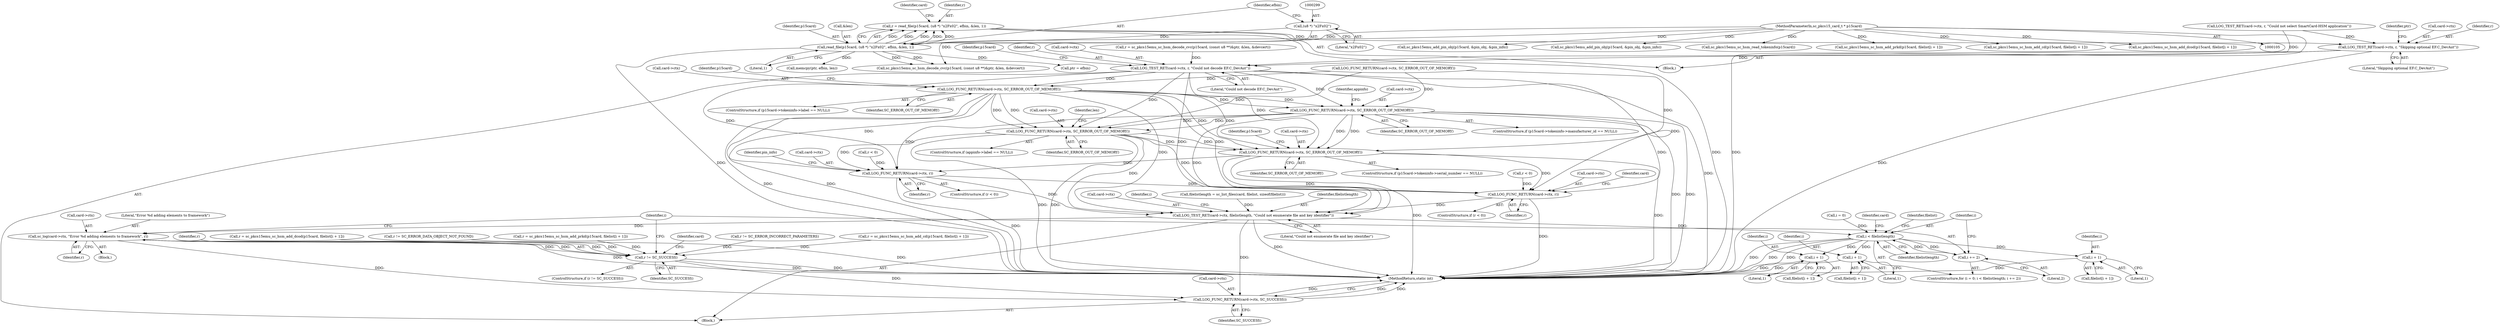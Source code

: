 digraph "0_OpenSC_360e95d45ac4123255a4c796db96337f332160ad#diff-d643a0fa169471dbf2912f4866dc49c5_6@API" {
"1000294" [label="(Call,r = read_file(p15card, (u8 *) \"\x2F\x02\", efbin, &len, 1))"];
"1000296" [label="(Call,read_file(p15card, (u8 *) \"\x2F\x02\", efbin, &len, 1))"];
"1000106" [label="(MethodParameterIn,sc_pkcs15_card_t * p15card)"];
"1000298" [label="(Call,(u8 *) \"\x2F\x02\")"];
"1000305" [label="(Call,LOG_TEST_RET(card->ctx, r, \"Skipping optional EF.C_DevAut\"))"];
"1000356" [label="(Call,LOG_TEST_RET(card->ctx, r, \"Could not decode EF.C_DevAut\"))"];
"1000416" [label="(Call,LOG_FUNC_RETURN(card->ctx, SC_ERROR_OUT_OF_MEMORY))"];
"1000504" [label="(Call,LOG_FUNC_RETURN(card->ctx, SC_ERROR_OUT_OF_MEMORY))"];
"1000525" [label="(Call,LOG_FUNC_RETURN(card->ctx, SC_ERROR_OUT_OF_MEMORY))"];
"1000566" [label="(Call,LOG_FUNC_RETURN(card->ctx, SC_ERROR_OUT_OF_MEMORY))"];
"1000762" [label="(Call,LOG_FUNC_RETURN(card->ctx, r))"];
"1000912" [label="(Call,LOG_FUNC_RETURN(card->ctx, r))"];
"1001016" [label="(Call,LOG_TEST_RET(card->ctx, filelistlength, \"Could not enumerate file and key identifier\"))"];
"1001026" [label="(Call,i < filelistlength)"];
"1001029" [label="(Call,i += 2)"];
"1001045" [label="(Call,i + 1)"];
"1001056" [label="(Call,i + 1)"];
"1001067" [label="(Call,i + 1)"];
"1001076" [label="(Call,sc_log(card->ctx, \"Error %d adding elements to framework\", r))"];
"1001072" [label="(Call,r != SC_SUCCESS)"];
"1001082" [label="(Call,LOG_FUNC_RETURN(card->ctx, SC_SUCCESS))"];
"1001017" [label="(Call,card->ctx)"];
"1001054" [label="(Call,filelist[i + 1])"];
"1000357" [label="(Call,card->ctx)"];
"1000360" [label="(Identifier,r)"];
"1001056" [label="(Call,i + 1)"];
"1001083" [label="(Call,card->ctx)"];
"1000297" [label="(Identifier,p15card)"];
"1001080" [label="(Literal,\"Error %d adding elements to framework\")"];
"1000107" [label="(Block,)"];
"1000529" [label="(Identifier,SC_ERROR_OUT_OF_MEMORY)"];
"1000154" [label="(Call,LOG_FUNC_RETURN(card->ctx, SC_ERROR_OUT_OF_MEMORY))"];
"1001050" [label="(Call,r = sc_pkcs15emu_sc_hsm_add_dcod(p15card, filelist[i + 1]))"];
"1001026" [label="(Call,i < filelistlength)"];
"1000998" [label="(Call,r != SC_ERROR_DATA_OBJECT_NOT_FOUND)"];
"1000304" [label="(Literal,1)"];
"1000196" [label="(Call,LOG_TEST_RET(card->ctx, r, \"Could not select SmartCard-HSM application\"))"];
"1000504" [label="(Call,LOG_FUNC_RETURN(card->ctx, SC_ERROR_OUT_OF_MEMORY))"];
"1000312" [label="(Identifier,ptr)"];
"1001058" [label="(Literal,1)"];
"1000426" [label="(Identifier,p15card)"];
"1000344" [label="(Call,r = sc_pkcs15emu_sc_hsm_decode_cvc(p15card, (const u8 **)&ptr, &len, &devcert))"];
"1001076" [label="(Call,sc_log(card->ctx, \"Error %d adding elements to framework\", r))"];
"1001047" [label="(Literal,1)"];
"1000909" [label="(Call,r < 0)"];
"1001069" [label="(Literal,1)"];
"1000356" [label="(Call,LOG_TEST_RET(card->ctx, r, \"Could not decode EF.C_DevAut\"))"];
"1000508" [label="(Identifier,SC_ERROR_OUT_OF_MEMORY)"];
"1001029" [label="(Call,i += 2)"];
"1000306" [label="(Call,card->ctx)"];
"1000361" [label="(Literal,\"Could not decode EF.C_DevAut\")"];
"1000570" [label="(Identifier,SC_ERROR_OUT_OF_MEMORY)"];
"1000531" [label="(Identifier,len)"];
"1000300" [label="(Literal,\"\x2F\x02\")"];
"1000759" [label="(Call,r < 0)"];
"1001087" [label="(MethodReturn,static int)"];
"1001082" [label="(Call,LOG_FUNC_RETURN(card->ctx, SC_SUCCESS))"];
"1000913" [label="(Call,card->ctx)"];
"1000294" [label="(Call,r = read_file(p15card, (u8 *) \"\x2F\x02\", efbin, &len, 1))"];
"1000309" [label="(Identifier,r)"];
"1000574" [label="(Identifier,p15card)"];
"1001086" [label="(Identifier,SC_SUCCESS)"];
"1000902" [label="(Call,sc_pkcs15emu_add_pin_obj(p15card, &pin_obj, &pin_info))"];
"1001039" [label="(Call,r = sc_pkcs15emu_sc_hsm_add_prkd(p15card, filelist[i + 1]))"];
"1000916" [label="(Identifier,r)"];
"1000417" [label="(Call,card->ctx)"];
"1000363" [label="(Identifier,p15card)"];
"1001084" [label="(Identifier,card)"];
"1000307" [label="(Identifier,card)"];
"1001077" [label="(Call,card->ctx)"];
"1000769" [label="(Identifier,pin_info)"];
"1000346" [label="(Call,sc_pkcs15emu_sc_hsm_decode_cvc(p15card, (const u8 **)&ptr, &len, &devcert))"];
"1000752" [label="(Call,sc_pkcs15emu_add_pin_obj(p15card, &pin_obj, &pin_info))"];
"1001068" [label="(Identifier,i)"];
"1000526" [label="(Call,card->ctx)"];
"1000566" [label="(Call,LOG_FUNC_RETURN(card->ctx, SC_ERROR_OUT_OF_MEMORY))"];
"1000362" [label="(Call,sc_pkcs15emu_sc_hsm_read_tokeninfo(p15card))"];
"1001024" [label="(Identifier,i)"];
"1001078" [label="(Identifier,card)"];
"1000298" [label="(Call,(u8 *) \"\x2F\x02\")"];
"1001045" [label="(Call,i + 1)"];
"1000921" [label="(Identifier,card)"];
"1000762" [label="(Call,LOG_FUNC_RETURN(card->ctx, r))"];
"1000912" [label="(Call,LOG_FUNC_RETURN(card->ctx, r))"];
"1000295" [label="(Identifier,r)"];
"1000302" [label="(Call,&len)"];
"1001041" [label="(Call,sc_pkcs15emu_sc_hsm_add_prkd(p15card, filelist[i + 1]))"];
"1001065" [label="(Call,filelist[i + 1])"];
"1001001" [label="(Call,r != SC_ERROR_INCORRECT_PARAMETERS)"];
"1001030" [label="(Identifier,i)"];
"1001043" [label="(Call,filelist[i + 1])"];
"1000496" [label="(ControlStructure,if (p15card->tokeninfo->manufacturer_id == NULL))"];
"1001021" [label="(Literal,\"Could not enumerate file and key identifier\")"];
"1001046" [label="(Identifier,i)"];
"1000558" [label="(ControlStructure,if (p15card->tokeninfo->serial_number == NULL))"];
"1000296" [label="(Call,read_file(p15card, (u8 *) \"\x2F\x02\", efbin, &len, 1))"];
"1001075" [label="(Block,)"];
"1000567" [label="(Call,card->ctx)"];
"1000310" [label="(Literal,\"Skipping optional EF.C_DevAut\")"];
"1001057" [label="(Identifier,i)"];
"1000519" [label="(ControlStructure,if (appinfo->label == NULL))"];
"1001081" [label="(Identifier,r)"];
"1000758" [label="(ControlStructure,if (r < 0))"];
"1001031" [label="(Literal,2)"];
"1001009" [label="(Call,filelistlength = sc_list_files(card, filelist, sizeof(filelist)))"];
"1000766" [label="(Identifier,r)"];
"1001063" [label="(Call,sc_pkcs15emu_sc_hsm_add_cd(p15card, filelist[i + 1]))"];
"1001072" [label="(Call,r != SC_SUCCESS)"];
"1001071" [label="(ControlStructure,if (r != SC_SUCCESS))"];
"1001035" [label="(Identifier,filelist)"];
"1001061" [label="(Call,r = sc_pkcs15emu_sc_hsm_add_cd(p15card, filelist[i + 1]))"];
"1000416" [label="(Call,LOG_FUNC_RETURN(card->ctx, SC_ERROR_OUT_OF_MEMORY))"];
"1001067" [label="(Call,i + 1)"];
"1000525" [label="(Call,LOG_FUNC_RETURN(card->ctx, SC_ERROR_OUT_OF_MEMORY))"];
"1001052" [label="(Call,sc_pkcs15emu_sc_hsm_add_dcod(p15card, filelist[i + 1]))"];
"1000908" [label="(ControlStructure,if (r < 0))"];
"1000511" [label="(Identifier,appinfo)"];
"1001073" [label="(Identifier,r)"];
"1000763" [label="(Call,card->ctx)"];
"1001023" [label="(Call,i = 0)"];
"1000289" [label="(Block,)"];
"1000305" [label="(Call,LOG_TEST_RET(card->ctx, r, \"Skipping optional EF.C_DevAut\"))"];
"1001028" [label="(Identifier,filelistlength)"];
"1001020" [label="(Identifier,filelistlength)"];
"1000301" [label="(Identifier,efbin)"];
"1001027" [label="(Identifier,i)"];
"1000408" [label="(ControlStructure,if (p15card->tokeninfo->label == NULL))"];
"1000335" [label="(Call,ptr = efbin)"];
"1001016" [label="(Call,LOG_TEST_RET(card->ctx, filelistlength, \"Could not enumerate file and key identifier\"))"];
"1000321" [label="(Call,memcpy(ptr, efbin, len))"];
"1000505" [label="(Call,card->ctx)"];
"1000106" [label="(MethodParameterIn,sc_pkcs15_card_t * p15card)"];
"1001074" [label="(Identifier,SC_SUCCESS)"];
"1000420" [label="(Identifier,SC_ERROR_OUT_OF_MEMORY)"];
"1001022" [label="(ControlStructure,for (i = 0; i < filelistlength; i += 2))"];
"1000294" -> "1000289"  [label="AST: "];
"1000294" -> "1000296"  [label="CFG: "];
"1000295" -> "1000294"  [label="AST: "];
"1000296" -> "1000294"  [label="AST: "];
"1000307" -> "1000294"  [label="CFG: "];
"1000294" -> "1001087"  [label="DDG: "];
"1000296" -> "1000294"  [label="DDG: "];
"1000296" -> "1000294"  [label="DDG: "];
"1000296" -> "1000294"  [label="DDG: "];
"1000296" -> "1000294"  [label="DDG: "];
"1000296" -> "1000294"  [label="DDG: "];
"1000294" -> "1000305"  [label="DDG: "];
"1000296" -> "1000304"  [label="CFG: "];
"1000297" -> "1000296"  [label="AST: "];
"1000298" -> "1000296"  [label="AST: "];
"1000301" -> "1000296"  [label="AST: "];
"1000302" -> "1000296"  [label="AST: "];
"1000304" -> "1000296"  [label="AST: "];
"1000296" -> "1001087"  [label="DDG: "];
"1000106" -> "1000296"  [label="DDG: "];
"1000298" -> "1000296"  [label="DDG: "];
"1000296" -> "1000321"  [label="DDG: "];
"1000296" -> "1000335"  [label="DDG: "];
"1000296" -> "1000346"  [label="DDG: "];
"1000296" -> "1000346"  [label="DDG: "];
"1000106" -> "1000105"  [label="AST: "];
"1000106" -> "1001087"  [label="DDG: "];
"1000106" -> "1000346"  [label="DDG: "];
"1000106" -> "1000362"  [label="DDG: "];
"1000106" -> "1000752"  [label="DDG: "];
"1000106" -> "1000902"  [label="DDG: "];
"1000106" -> "1001041"  [label="DDG: "];
"1000106" -> "1001052"  [label="DDG: "];
"1000106" -> "1001063"  [label="DDG: "];
"1000298" -> "1000300"  [label="CFG: "];
"1000299" -> "1000298"  [label="AST: "];
"1000300" -> "1000298"  [label="AST: "];
"1000301" -> "1000298"  [label="CFG: "];
"1000305" -> "1000289"  [label="AST: "];
"1000305" -> "1000310"  [label="CFG: "];
"1000306" -> "1000305"  [label="AST: "];
"1000309" -> "1000305"  [label="AST: "];
"1000310" -> "1000305"  [label="AST: "];
"1000312" -> "1000305"  [label="CFG: "];
"1000305" -> "1001087"  [label="DDG: "];
"1000196" -> "1000305"  [label="DDG: "];
"1000305" -> "1000356"  [label="DDG: "];
"1000356" -> "1000107"  [label="AST: "];
"1000356" -> "1000361"  [label="CFG: "];
"1000357" -> "1000356"  [label="AST: "];
"1000360" -> "1000356"  [label="AST: "];
"1000361" -> "1000356"  [label="AST: "];
"1000363" -> "1000356"  [label="CFG: "];
"1000356" -> "1001087"  [label="DDG: "];
"1000196" -> "1000356"  [label="DDG: "];
"1000344" -> "1000356"  [label="DDG: "];
"1000356" -> "1000416"  [label="DDG: "];
"1000356" -> "1000504"  [label="DDG: "];
"1000356" -> "1000525"  [label="DDG: "];
"1000356" -> "1000566"  [label="DDG: "];
"1000356" -> "1000762"  [label="DDG: "];
"1000356" -> "1000912"  [label="DDG: "];
"1000356" -> "1001016"  [label="DDG: "];
"1000416" -> "1000408"  [label="AST: "];
"1000416" -> "1000420"  [label="CFG: "];
"1000417" -> "1000416"  [label="AST: "];
"1000420" -> "1000416"  [label="AST: "];
"1000426" -> "1000416"  [label="CFG: "];
"1000416" -> "1001087"  [label="DDG: "];
"1000416" -> "1001087"  [label="DDG: "];
"1000154" -> "1000416"  [label="DDG: "];
"1000416" -> "1000504"  [label="DDG: "];
"1000416" -> "1000504"  [label="DDG: "];
"1000416" -> "1000525"  [label="DDG: "];
"1000416" -> "1000525"  [label="DDG: "];
"1000416" -> "1000566"  [label="DDG: "];
"1000416" -> "1000566"  [label="DDG: "];
"1000416" -> "1000762"  [label="DDG: "];
"1000416" -> "1000912"  [label="DDG: "];
"1000416" -> "1001016"  [label="DDG: "];
"1000504" -> "1000496"  [label="AST: "];
"1000504" -> "1000508"  [label="CFG: "];
"1000505" -> "1000504"  [label="AST: "];
"1000508" -> "1000504"  [label="AST: "];
"1000511" -> "1000504"  [label="CFG: "];
"1000504" -> "1001087"  [label="DDG: "];
"1000504" -> "1001087"  [label="DDG: "];
"1000154" -> "1000504"  [label="DDG: "];
"1000504" -> "1000525"  [label="DDG: "];
"1000504" -> "1000525"  [label="DDG: "];
"1000504" -> "1000566"  [label="DDG: "];
"1000504" -> "1000566"  [label="DDG: "];
"1000504" -> "1000762"  [label="DDG: "];
"1000504" -> "1000912"  [label="DDG: "];
"1000504" -> "1001016"  [label="DDG: "];
"1000525" -> "1000519"  [label="AST: "];
"1000525" -> "1000529"  [label="CFG: "];
"1000526" -> "1000525"  [label="AST: "];
"1000529" -> "1000525"  [label="AST: "];
"1000531" -> "1000525"  [label="CFG: "];
"1000525" -> "1001087"  [label="DDG: "];
"1000525" -> "1001087"  [label="DDG: "];
"1000154" -> "1000525"  [label="DDG: "];
"1000525" -> "1000566"  [label="DDG: "];
"1000525" -> "1000566"  [label="DDG: "];
"1000525" -> "1000762"  [label="DDG: "];
"1000525" -> "1000912"  [label="DDG: "];
"1000525" -> "1001016"  [label="DDG: "];
"1000566" -> "1000558"  [label="AST: "];
"1000566" -> "1000570"  [label="CFG: "];
"1000567" -> "1000566"  [label="AST: "];
"1000570" -> "1000566"  [label="AST: "];
"1000574" -> "1000566"  [label="CFG: "];
"1000566" -> "1001087"  [label="DDG: "];
"1000566" -> "1001087"  [label="DDG: "];
"1000154" -> "1000566"  [label="DDG: "];
"1000566" -> "1000762"  [label="DDG: "];
"1000566" -> "1000912"  [label="DDG: "];
"1000566" -> "1001016"  [label="DDG: "];
"1000762" -> "1000758"  [label="AST: "];
"1000762" -> "1000766"  [label="CFG: "];
"1000763" -> "1000762"  [label="AST: "];
"1000766" -> "1000762"  [label="AST: "];
"1000769" -> "1000762"  [label="CFG: "];
"1000762" -> "1001087"  [label="DDG: "];
"1000759" -> "1000762"  [label="DDG: "];
"1000762" -> "1000912"  [label="DDG: "];
"1000762" -> "1001016"  [label="DDG: "];
"1000912" -> "1000908"  [label="AST: "];
"1000912" -> "1000916"  [label="CFG: "];
"1000913" -> "1000912"  [label="AST: "];
"1000916" -> "1000912"  [label="AST: "];
"1000921" -> "1000912"  [label="CFG: "];
"1000912" -> "1001087"  [label="DDG: "];
"1000909" -> "1000912"  [label="DDG: "];
"1000912" -> "1001016"  [label="DDG: "];
"1001016" -> "1000107"  [label="AST: "];
"1001016" -> "1001021"  [label="CFG: "];
"1001017" -> "1001016"  [label="AST: "];
"1001020" -> "1001016"  [label="AST: "];
"1001021" -> "1001016"  [label="AST: "];
"1001024" -> "1001016"  [label="CFG: "];
"1001016" -> "1001087"  [label="DDG: "];
"1001009" -> "1001016"  [label="DDG: "];
"1001016" -> "1001026"  [label="DDG: "];
"1001016" -> "1001076"  [label="DDG: "];
"1001016" -> "1001082"  [label="DDG: "];
"1001026" -> "1001022"  [label="AST: "];
"1001026" -> "1001028"  [label="CFG: "];
"1001027" -> "1001026"  [label="AST: "];
"1001028" -> "1001026"  [label="AST: "];
"1001035" -> "1001026"  [label="CFG: "];
"1001084" -> "1001026"  [label="CFG: "];
"1001026" -> "1001087"  [label="DDG: "];
"1001026" -> "1001087"  [label="DDG: "];
"1001026" -> "1001087"  [label="DDG: "];
"1001023" -> "1001026"  [label="DDG: "];
"1001029" -> "1001026"  [label="DDG: "];
"1001026" -> "1001029"  [label="DDG: "];
"1001026" -> "1001045"  [label="DDG: "];
"1001026" -> "1001056"  [label="DDG: "];
"1001026" -> "1001067"  [label="DDG: "];
"1001029" -> "1001022"  [label="AST: "];
"1001029" -> "1001031"  [label="CFG: "];
"1001030" -> "1001029"  [label="AST: "];
"1001031" -> "1001029"  [label="AST: "];
"1001027" -> "1001029"  [label="CFG: "];
"1001045" -> "1001043"  [label="AST: "];
"1001045" -> "1001047"  [label="CFG: "];
"1001046" -> "1001045"  [label="AST: "];
"1001047" -> "1001045"  [label="AST: "];
"1001043" -> "1001045"  [label="CFG: "];
"1001045" -> "1001087"  [label="DDG: "];
"1001056" -> "1001054"  [label="AST: "];
"1001056" -> "1001058"  [label="CFG: "];
"1001057" -> "1001056"  [label="AST: "];
"1001058" -> "1001056"  [label="AST: "];
"1001054" -> "1001056"  [label="CFG: "];
"1001056" -> "1001087"  [label="DDG: "];
"1001067" -> "1001065"  [label="AST: "];
"1001067" -> "1001069"  [label="CFG: "];
"1001068" -> "1001067"  [label="AST: "];
"1001069" -> "1001067"  [label="AST: "];
"1001065" -> "1001067"  [label="CFG: "];
"1001067" -> "1001087"  [label="DDG: "];
"1001076" -> "1001075"  [label="AST: "];
"1001076" -> "1001081"  [label="CFG: "];
"1001077" -> "1001076"  [label="AST: "];
"1001080" -> "1001076"  [label="AST: "];
"1001081" -> "1001076"  [label="AST: "];
"1001030" -> "1001076"  [label="CFG: "];
"1001076" -> "1001087"  [label="DDG: "];
"1001076" -> "1001087"  [label="DDG: "];
"1001076" -> "1001072"  [label="DDG: "];
"1001072" -> "1001076"  [label="DDG: "];
"1001076" -> "1001082"  [label="DDG: "];
"1001072" -> "1001071"  [label="AST: "];
"1001072" -> "1001074"  [label="CFG: "];
"1001073" -> "1001072"  [label="AST: "];
"1001074" -> "1001072"  [label="AST: "];
"1001078" -> "1001072"  [label="CFG: "];
"1001030" -> "1001072"  [label="CFG: "];
"1001072" -> "1001087"  [label="DDG: "];
"1001072" -> "1001087"  [label="DDG: "];
"1001061" -> "1001072"  [label="DDG: "];
"1001050" -> "1001072"  [label="DDG: "];
"1001039" -> "1001072"  [label="DDG: "];
"1000998" -> "1001072"  [label="DDG: "];
"1001001" -> "1001072"  [label="DDG: "];
"1001072" -> "1001082"  [label="DDG: "];
"1001082" -> "1000107"  [label="AST: "];
"1001082" -> "1001086"  [label="CFG: "];
"1001083" -> "1001082"  [label="AST: "];
"1001086" -> "1001082"  [label="AST: "];
"1001087" -> "1001082"  [label="CFG: "];
"1001082" -> "1001087"  [label="DDG: "];
"1001082" -> "1001087"  [label="DDG: "];
"1001082" -> "1001087"  [label="DDG: "];
}

